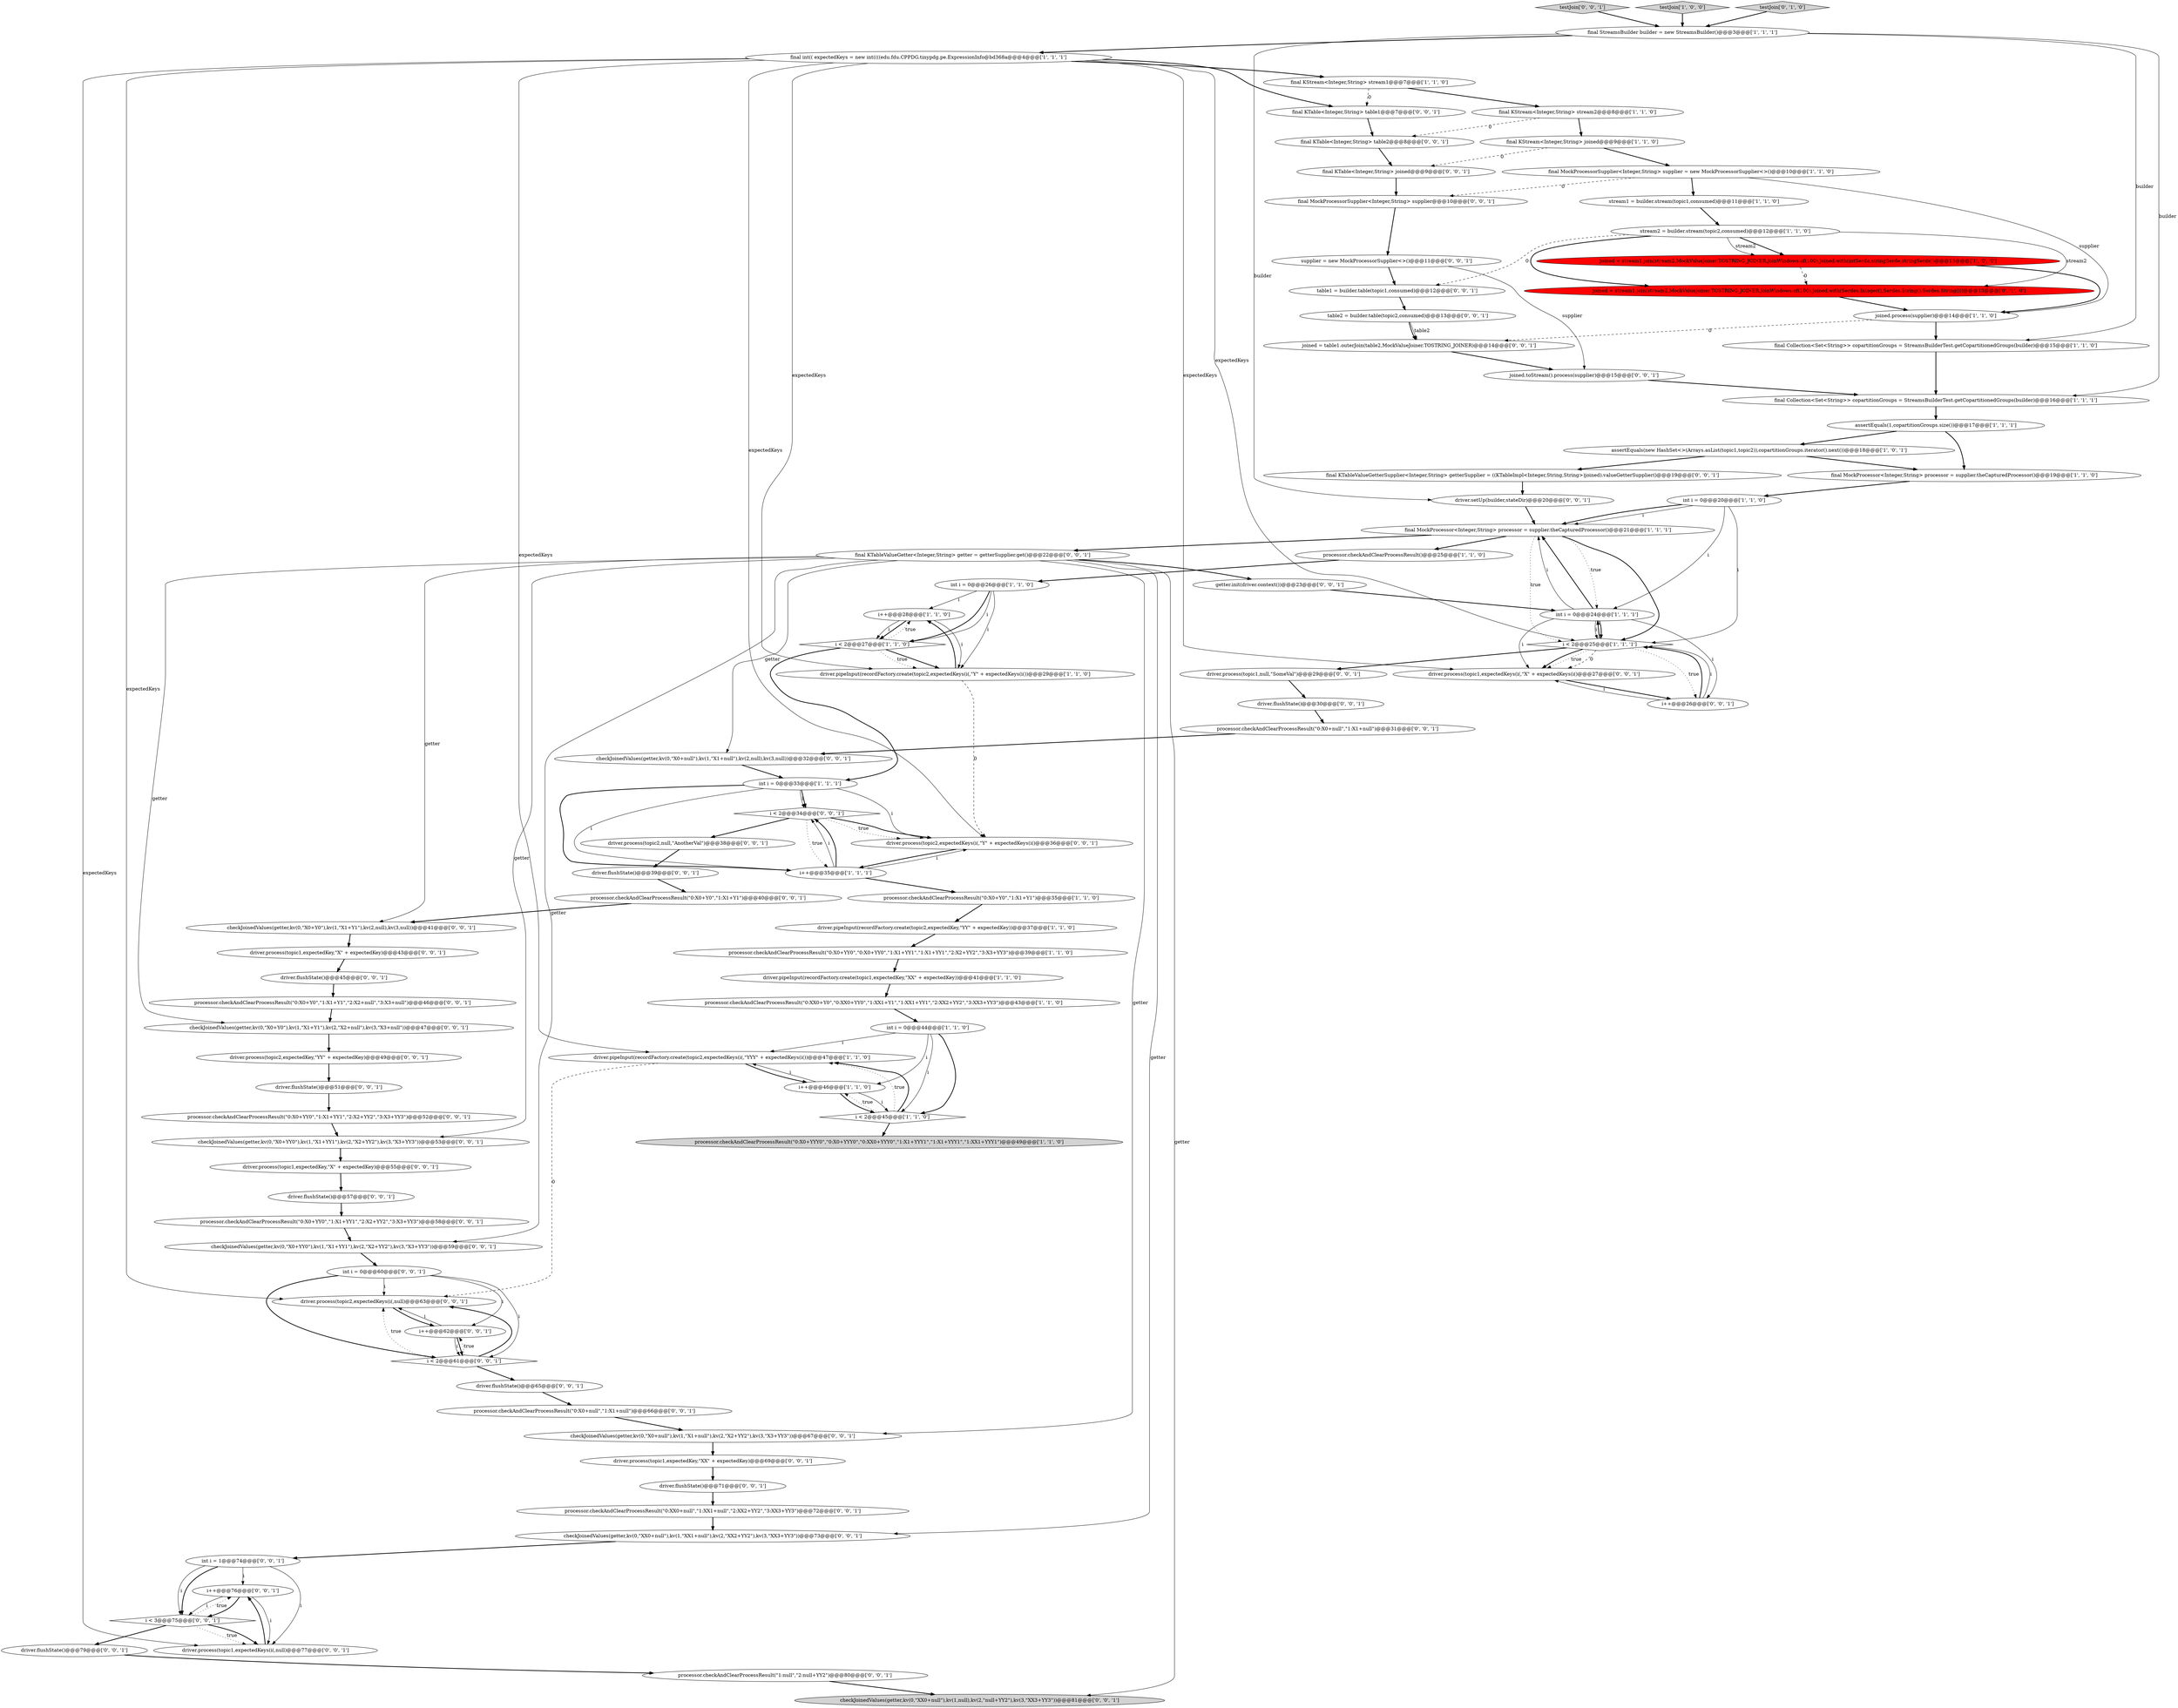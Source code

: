 digraph {
26 [style = filled, label = "final StreamsBuilder builder = new StreamsBuilder()@@@3@@@['1', '1', '1']", fillcolor = white, shape = ellipse image = "AAA0AAABBB1BBB"];
31 [style = filled, label = "final MockProcessor<Integer,String> processor = supplier.theCapturedProcessor()@@@19@@@['1', '1', '0']", fillcolor = white, shape = ellipse image = "AAA0AAABBB1BBB"];
86 [style = filled, label = "driver.process(topic2,null,\"AnotherVal\")@@@38@@@['0', '0', '1']", fillcolor = white, shape = ellipse image = "AAA0AAABBB3BBB"];
62 [style = filled, label = "i < 2@@@34@@@['0', '0', '1']", fillcolor = white, shape = diamond image = "AAA0AAABBB3BBB"];
19 [style = filled, label = "i++@@@28@@@['1', '1', '0']", fillcolor = white, shape = ellipse image = "AAA0AAABBB1BBB"];
88 [style = filled, label = "supplier = new MockProcessorSupplier<>()@@@11@@@['0', '0', '1']", fillcolor = white, shape = ellipse image = "AAA0AAABBB3BBB"];
44 [style = filled, label = "processor.checkAndClearProcessResult(\"0:X0+null\",\"1:X1+null\")@@@31@@@['0', '0', '1']", fillcolor = white, shape = ellipse image = "AAA0AAABBB3BBB"];
39 [style = filled, label = "getter.init(driver.context())@@@23@@@['0', '0', '1']", fillcolor = white, shape = ellipse image = "AAA0AAABBB3BBB"];
68 [style = filled, label = "driver.setUp(builder,stateDir)@@@20@@@['0', '0', '1']", fillcolor = white, shape = ellipse image = "AAA0AAABBB3BBB"];
18 [style = filled, label = "int i = 0@@@24@@@['1', '1', '1']", fillcolor = white, shape = ellipse image = "AAA0AAABBB1BBB"];
12 [style = filled, label = "i < 2@@@25@@@['1', '1', '1']", fillcolor = white, shape = diamond image = "AAA0AAABBB1BBB"];
84 [style = filled, label = "driver.process(topic2,expectedKey,\"YY\" + expectedKey)@@@49@@@['0', '0', '1']", fillcolor = white, shape = ellipse image = "AAA0AAABBB3BBB"];
36 [style = filled, label = "assertEquals(1,copartitionGroups.size())@@@17@@@['1', '1', '1']", fillcolor = white, shape = ellipse image = "AAA0AAABBB1BBB"];
35 [style = filled, label = "int i = 0@@@20@@@['1', '1', '0']", fillcolor = white, shape = ellipse image = "AAA0AAABBB1BBB"];
17 [style = filled, label = "final Collection<Set<String>> copartitionGroups = StreamsBuilderTest.getCopartitionedGroups(builder)@@@15@@@['1', '1', '0']", fillcolor = white, shape = ellipse image = "AAA0AAABBB1BBB"];
46 [style = filled, label = "driver.process(topic2,expectedKeys(i(,null)@@@63@@@['0', '0', '1']", fillcolor = white, shape = ellipse image = "AAA0AAABBB3BBB"];
24 [style = filled, label = "joined.process(supplier)@@@14@@@['1', '1', '0']", fillcolor = white, shape = ellipse image = "AAA0AAABBB1BBB"];
54 [style = filled, label = "processor.checkAndClearProcessResult(\"0:X0+Y0\",\"1:X1+Y1\",\"2:X2+null\",\"3:X3+null\")@@@46@@@['0', '0', '1']", fillcolor = white, shape = ellipse image = "AAA0AAABBB3BBB"];
85 [style = filled, label = "driver.flushState()@@@79@@@['0', '0', '1']", fillcolor = white, shape = ellipse image = "AAA0AAABBB3BBB"];
6 [style = filled, label = "int i = 0@@@26@@@['1', '1', '0']", fillcolor = white, shape = ellipse image = "AAA0AAABBB1BBB"];
80 [style = filled, label = "checkJoinedValues(getter,kv(0,\"X0+Y0\"),kv(1,\"X1+Y1\"),kv(2,null),kv(3,null))@@@41@@@['0', '0', '1']", fillcolor = white, shape = ellipse image = "AAA0AAABBB3BBB"];
93 [style = filled, label = "i++@@@76@@@['0', '0', '1']", fillcolor = white, shape = ellipse image = "AAA0AAABBB3BBB"];
76 [style = filled, label = "processor.checkAndClearProcessResult(\"0:X0+YY0\",\"1:X1+YY1\",\"2:X2+YY2\",\"3:X3+YY3\")@@@58@@@['0', '0', '1']", fillcolor = white, shape = ellipse image = "AAA0AAABBB3BBB"];
66 [style = filled, label = "table2 = builder.table(topic2,consumed)@@@13@@@['0', '0', '1']", fillcolor = white, shape = ellipse image = "AAA0AAABBB3BBB"];
65 [style = filled, label = "driver.process(topic2,expectedKeys(i(,\"Y\" + expectedKeys(i()@@@36@@@['0', '0', '1']", fillcolor = white, shape = ellipse image = "AAA0AAABBB3BBB"];
74 [style = filled, label = "final KTable<Integer,String> table2@@@8@@@['0', '0', '1']", fillcolor = white, shape = ellipse image = "AAA0AAABBB3BBB"];
90 [style = filled, label = "joined = table1.outerJoin(table2,MockValueJoiner.TOSTRING_JOINER)@@@14@@@['0', '0', '1']", fillcolor = white, shape = ellipse image = "AAA0AAABBB3BBB"];
63 [style = filled, label = "driver.process(topic1,expectedKey,\"X\" + expectedKey)@@@43@@@['0', '0', '1']", fillcolor = white, shape = ellipse image = "AAA0AAABBB3BBB"];
8 [style = filled, label = "assertEquals(new HashSet<>(Arrays.asList(topic1,topic2)),copartitionGroups.iterator().next())@@@18@@@['1', '0', '1']", fillcolor = white, shape = ellipse image = "AAA0AAABBB1BBB"];
59 [style = filled, label = "driver.process(topic1,expectedKeys(i(,\"X\" + expectedKeys(i()@@@27@@@['0', '0', '1']", fillcolor = white, shape = ellipse image = "AAA0AAABBB3BBB"];
94 [style = filled, label = "checkJoinedValues(getter,kv(0,\"X0+YY0\"),kv(1,\"X1+YY1\"),kv(2,\"X2+YY2\"),kv(3,\"X3+YY3\"))@@@53@@@['0', '0', '1']", fillcolor = white, shape = ellipse image = "AAA0AAABBB3BBB"];
32 [style = filled, label = "int i = 0@@@33@@@['1', '1', '1']", fillcolor = white, shape = ellipse image = "AAA0AAABBB1BBB"];
9 [style = filled, label = "driver.pipeInput(recordFactory.create(topic1,expectedKey,\"XX\" + expectedKey))@@@41@@@['1', '1', '0']", fillcolor = white, shape = ellipse image = "AAA0AAABBB1BBB"];
81 [style = filled, label = "driver.flushState()@@@71@@@['0', '0', '1']", fillcolor = white, shape = ellipse image = "AAA0AAABBB3BBB"];
25 [style = filled, label = "processor.checkAndClearProcessResult(\"0:XX0+Y0\",\"0:XX0+YY0\",\"1:XX1+Y1\",\"1:XX1+YY1\",\"2:XX2+YY2\",\"3:XX3+YY3\")@@@43@@@['1', '1', '0']", fillcolor = white, shape = ellipse image = "AAA0AAABBB1BBB"];
28 [style = filled, label = "processor.checkAndClearProcessResult(\"0:X0+Y0\",\"1:X1+Y1\")@@@35@@@['1', '1', '0']", fillcolor = white, shape = ellipse image = "AAA0AAABBB1BBB"];
15 [style = filled, label = "driver.pipeInput(recordFactory.create(topic2,expectedKey,\"YY\" + expectedKey))@@@37@@@['1', '1', '0']", fillcolor = white, shape = ellipse image = "AAA0AAABBB1BBB"];
89 [style = filled, label = "checkJoinedValues(getter,kv(0,\"XX0+null\"),kv(1,null),kv(2,\"null+YY2\"),kv(3,\"XX3+YY3\"))@@@81@@@['0', '0', '1']", fillcolor = lightgray, shape = ellipse image = "AAA0AAABBB3BBB"];
73 [style = filled, label = "processor.checkAndClearProcessResult(\"0:XX0+null\",\"1:XX1+null\",\"2:XX2+YY2\",\"3:XX3+YY3\")@@@72@@@['0', '0', '1']", fillcolor = white, shape = ellipse image = "AAA0AAABBB3BBB"];
37 [style = filled, label = "joined = stream1.join(stream2,MockValueJoiner.TOSTRING_JOINER,JoinWindows.of(100),Joined.with(Serdes.Integer(),Serdes.String(),Serdes.String()))@@@13@@@['0', '1', '0']", fillcolor = red, shape = ellipse image = "AAA1AAABBB2BBB"];
40 [style = filled, label = "driver.flushState()@@@45@@@['0', '0', '1']", fillcolor = white, shape = ellipse image = "AAA0AAABBB3BBB"];
41 [style = filled, label = "processor.checkAndClearProcessResult(\"1:null\",\"2:null+YY2\")@@@80@@@['0', '0', '1']", fillcolor = white, shape = ellipse image = "AAA0AAABBB3BBB"];
16 [style = filled, label = "final KStream<Integer,String> joined@@@9@@@['1', '1', '0']", fillcolor = white, shape = ellipse image = "AAA0AAABBB1BBB"];
22 [style = filled, label = "driver.pipeInput(recordFactory.create(topic2,expectedKeys(i(,\"YYY\" + expectedKeys(i())@@@47@@@['1', '1', '0']", fillcolor = white, shape = ellipse image = "AAA0AAABBB1BBB"];
10 [style = filled, label = "final KStream<Integer,String> stream2@@@8@@@['1', '1', '0']", fillcolor = white, shape = ellipse image = "AAA0AAABBB1BBB"];
0 [style = filled, label = "i++@@@35@@@['1', '1', '1']", fillcolor = white, shape = ellipse image = "AAA0AAABBB1BBB"];
14 [style = filled, label = "processor.checkAndClearProcessResult(\"0:X0+YY0\",\"0:X0+YY0\",\"1:X1+YY1\",\"1:X1+YY1\",\"2:X2+YY2\",\"3:X3+YY3\")@@@39@@@['1', '1', '0']", fillcolor = white, shape = ellipse image = "AAA0AAABBB1BBB"];
34 [style = filled, label = "i < 2@@@45@@@['1', '1', '0']", fillcolor = white, shape = diamond image = "AAA0AAABBB1BBB"];
51 [style = filled, label = "driver.process(topic1,expectedKey,\"XX\" + expectedKey)@@@69@@@['0', '0', '1']", fillcolor = white, shape = ellipse image = "AAA0AAABBB3BBB"];
71 [style = filled, label = "final KTableValueGetterSupplier<Integer,String> getterSupplier = ((KTableImpl<Integer,String,String>)joined).valueGetterSupplier()@@@19@@@['0', '0', '1']", fillcolor = white, shape = ellipse image = "AAA0AAABBB3BBB"];
55 [style = filled, label = "checkJoinedValues(getter,kv(0,\"X0+null\"),kv(1,\"X1+null\"),kv(2,\"X2+YY2\"),kv(3,\"X3+YY3\"))@@@67@@@['0', '0', '1']", fillcolor = white, shape = ellipse image = "AAA0AAABBB3BBB"];
47 [style = filled, label = "table1 = builder.table(topic1,consumed)@@@12@@@['0', '0', '1']", fillcolor = white, shape = ellipse image = "AAA0AAABBB3BBB"];
48 [style = filled, label = "driver.flushState()@@@39@@@['0', '0', '1']", fillcolor = white, shape = ellipse image = "AAA0AAABBB3BBB"];
69 [style = filled, label = "i < 2@@@61@@@['0', '0', '1']", fillcolor = white, shape = diamond image = "AAA0AAABBB3BBB"];
78 [style = filled, label = "int i = 1@@@74@@@['0', '0', '1']", fillcolor = white, shape = ellipse image = "AAA0AAABBB3BBB"];
5 [style = filled, label = "stream1 = builder.stream(topic1,consumed)@@@11@@@['1', '1', '0']", fillcolor = white, shape = ellipse image = "AAA0AAABBB1BBB"];
43 [style = filled, label = "testJoin['0', '0', '1']", fillcolor = lightgray, shape = diamond image = "AAA0AAABBB3BBB"];
83 [style = filled, label = "processor.checkAndClearProcessResult(\"0:X0+null\",\"1:X1+null\")@@@66@@@['0', '0', '1']", fillcolor = white, shape = ellipse image = "AAA0AAABBB3BBB"];
29 [style = filled, label = "int i = 0@@@44@@@['1', '1', '0']", fillcolor = white, shape = ellipse image = "AAA0AAABBB1BBB"];
23 [style = filled, label = "stream2 = builder.stream(topic2,consumed)@@@12@@@['1', '1', '0']", fillcolor = white, shape = ellipse image = "AAA0AAABBB1BBB"];
21 [style = filled, label = "final MockProcessorSupplier<Integer,String> supplier = new MockProcessorSupplier<>()@@@10@@@['1', '1', '0']", fillcolor = white, shape = ellipse image = "AAA0AAABBB1BBB"];
58 [style = filled, label = "i++@@@26@@@['0', '0', '1']", fillcolor = white, shape = ellipse image = "AAA0AAABBB3BBB"];
50 [style = filled, label = "driver.process(topic1,expectedKeys(i(,null)@@@77@@@['0', '0', '1']", fillcolor = white, shape = ellipse image = "AAA0AAABBB3BBB"];
70 [style = filled, label = "i++@@@62@@@['0', '0', '1']", fillcolor = white, shape = ellipse image = "AAA0AAABBB3BBB"];
56 [style = filled, label = "checkJoinedValues(getter,kv(0,\"X0+null\"),kv(1,\"X1+null\"),kv(2,null),kv(3,null))@@@32@@@['0', '0', '1']", fillcolor = white, shape = ellipse image = "AAA0AAABBB3BBB"];
75 [style = filled, label = "final KTable<Integer,String> table1@@@7@@@['0', '0', '1']", fillcolor = white, shape = ellipse image = "AAA0AAABBB3BBB"];
53 [style = filled, label = "int i = 0@@@60@@@['0', '0', '1']", fillcolor = white, shape = ellipse image = "AAA0AAABBB3BBB"];
87 [style = filled, label = "processor.checkAndClearProcessResult(\"0:X0+YY0\",\"1:X1+YY1\",\"2:X2+YY2\",\"3:X3+YY3\")@@@52@@@['0', '0', '1']", fillcolor = white, shape = ellipse image = "AAA0AAABBB3BBB"];
64 [style = filled, label = "driver.flushState()@@@65@@@['0', '0', '1']", fillcolor = white, shape = ellipse image = "AAA0AAABBB3BBB"];
79 [style = filled, label = "final MockProcessorSupplier<Integer,String> supplier@@@10@@@['0', '0', '1']", fillcolor = white, shape = ellipse image = "AAA0AAABBB3BBB"];
45 [style = filled, label = "checkJoinedValues(getter,kv(0,\"X0+Y0\"),kv(1,\"X1+Y1\"),kv(2,\"X2+null\"),kv(3,\"X3+null\"))@@@47@@@['0', '0', '1']", fillcolor = white, shape = ellipse image = "AAA0AAABBB3BBB"];
20 [style = filled, label = "final KStream<Integer,String> stream1@@@7@@@['1', '1', '0']", fillcolor = white, shape = ellipse image = "AAA0AAABBB1BBB"];
33 [style = filled, label = "processor.checkAndClearProcessResult(\"0:X0+YYY0\",\"0:X0+YYY0\",\"0:XX0+YYY0\",\"1:X1+YYY1\",\"1:X1+YYY1\",\"1:XX1+YYY1\")@@@49@@@['1', '1', '0']", fillcolor = lightgray, shape = ellipse image = "AAA0AAABBB1BBB"];
1 [style = filled, label = "testJoin['1', '0', '0']", fillcolor = lightgray, shape = diamond image = "AAA0AAABBB1BBB"];
52 [style = filled, label = "driver.flushState()@@@30@@@['0', '0', '1']", fillcolor = white, shape = ellipse image = "AAA0AAABBB3BBB"];
30 [style = filled, label = "driver.pipeInput(recordFactory.create(topic2,expectedKeys(i(,\"Y\" + expectedKeys(i())@@@29@@@['1', '1', '0']", fillcolor = white, shape = ellipse image = "AAA0AAABBB1BBB"];
77 [style = filled, label = "final KTableValueGetter<Integer,String> getter = getterSupplier.get()@@@22@@@['0', '0', '1']", fillcolor = white, shape = ellipse image = "AAA0AAABBB3BBB"];
4 [style = filled, label = "final int(( expectedKeys = new int((((edu.fdu.CPPDG.tinypdg.pe.ExpressionInfo@bd368a@@@4@@@['1', '1', '1']", fillcolor = white, shape = ellipse image = "AAA0AAABBB1BBB"];
57 [style = filled, label = "driver.flushState()@@@57@@@['0', '0', '1']", fillcolor = white, shape = ellipse image = "AAA0AAABBB3BBB"];
67 [style = filled, label = "processor.checkAndClearProcessResult(\"0:X0+Y0\",\"1:X1+Y1\")@@@40@@@['0', '0', '1']", fillcolor = white, shape = ellipse image = "AAA0AAABBB3BBB"];
3 [style = filled, label = "i++@@@46@@@['1', '1', '0']", fillcolor = white, shape = ellipse image = "AAA0AAABBB1BBB"];
61 [style = filled, label = "driver.flushState()@@@51@@@['0', '0', '1']", fillcolor = white, shape = ellipse image = "AAA0AAABBB3BBB"];
2 [style = filled, label = "processor.checkAndClearProcessResult()@@@25@@@['1', '1', '0']", fillcolor = white, shape = ellipse image = "AAA0AAABBB1BBB"];
72 [style = filled, label = "checkJoinedValues(getter,kv(0,\"X0+YY0\"),kv(1,\"X1+YY1\"),kv(2,\"X2+YY2\"),kv(3,\"X3+YY3\"))@@@59@@@['0', '0', '1']", fillcolor = white, shape = ellipse image = "AAA0AAABBB3BBB"];
13 [style = filled, label = "final MockProcessor<Integer,String> processor = supplier.theCapturedProcessor()@@@21@@@['1', '1', '1']", fillcolor = white, shape = ellipse image = "AAA0AAABBB1BBB"];
92 [style = filled, label = "final KTable<Integer,String> joined@@@9@@@['0', '0', '1']", fillcolor = white, shape = ellipse image = "AAA0AAABBB3BBB"];
7 [style = filled, label = "final Collection<Set<String>> copartitionGroups = StreamsBuilderTest.getCopartitionedGroups(builder)@@@16@@@['1', '1', '1']", fillcolor = white, shape = ellipse image = "AAA0AAABBB1BBB"];
11 [style = filled, label = "joined = stream1.join(stream2,MockValueJoiner.TOSTRING_JOINER,JoinWindows.of(100),Joined.with(intSerde,stringSerde,stringSerde))@@@13@@@['1', '0', '0']", fillcolor = red, shape = ellipse image = "AAA1AAABBB1BBB"];
42 [style = filled, label = "driver.process(topic1,null,\"SomeVal\")@@@29@@@['0', '0', '1']", fillcolor = white, shape = ellipse image = "AAA0AAABBB3BBB"];
27 [style = filled, label = "i < 2@@@27@@@['1', '1', '0']", fillcolor = white, shape = diamond image = "AAA0AAABBB1BBB"];
91 [style = filled, label = "joined.toStream().process(supplier)@@@15@@@['0', '0', '1']", fillcolor = white, shape = ellipse image = "AAA0AAABBB3BBB"];
82 [style = filled, label = "checkJoinedValues(getter,kv(0,\"XX0+null\"),kv(1,\"XX1+null\"),kv(2,\"XX2+YY2\"),kv(3,\"XX3+YY3\"))@@@73@@@['0', '0', '1']", fillcolor = white, shape = ellipse image = "AAA0AAABBB3BBB"];
60 [style = filled, label = "i < 3@@@75@@@['0', '0', '1']", fillcolor = white, shape = diamond image = "AAA0AAABBB3BBB"];
38 [style = filled, label = "testJoin['0', '1', '0']", fillcolor = lightgray, shape = diamond image = "AAA0AAABBB2BBB"];
49 [style = filled, label = "driver.process(topic1,expectedKey,\"X\" + expectedKey)@@@55@@@['0', '0', '1']", fillcolor = white, shape = ellipse image = "AAA0AAABBB3BBB"];
29->22 [style = solid, label="i"];
73->82 [style = bold, label=""];
52->44 [style = bold, label=""];
27->32 [style = bold, label=""];
3->22 [style = solid, label="i"];
84->61 [style = bold, label=""];
53->69 [style = bold, label=""];
70->69 [style = bold, label=""];
4->65 [style = solid, label="expectedKeys"];
78->93 [style = solid, label="i"];
78->60 [style = bold, label=""];
69->46 [style = bold, label=""];
2->6 [style = bold, label=""];
87->94 [style = bold, label=""];
81->73 [style = bold, label=""];
53->70 [style = solid, label="i"];
32->0 [style = bold, label=""];
12->59 [style = dotted, label="true"];
10->74 [style = dashed, label="0"];
65->0 [style = bold, label=""];
55->51 [style = bold, label=""];
4->59 [style = solid, label="expectedKeys"];
60->50 [style = dotted, label="true"];
60->50 [style = bold, label=""];
66->90 [style = solid, label="table2"];
12->42 [style = bold, label=""];
43->26 [style = bold, label=""];
59->58 [style = bold, label=""];
25->29 [style = bold, label=""];
29->34 [style = bold, label=""];
74->92 [style = bold, label=""];
58->12 [style = bold, label=""];
27->19 [style = dotted, label="true"];
18->58 [style = solid, label="i"];
32->62 [style = solid, label="i"];
18->13 [style = solid, label="i"];
3->34 [style = bold, label=""];
4->75 [style = bold, label=""];
39->18 [style = bold, label=""];
72->53 [style = bold, label=""];
32->62 [style = bold, label=""];
31->35 [style = bold, label=""];
41->89 [style = bold, label=""];
62->65 [style = bold, label=""];
12->58 [style = dotted, label="true"];
77->39 [style = bold, label=""];
24->17 [style = bold, label=""];
12->18 [style = bold, label=""];
4->46 [style = solid, label="expectedKeys"];
4->12 [style = solid, label="expectedKeys"];
62->0 [style = dotted, label="true"];
14->9 [style = bold, label=""];
38->26 [style = bold, label=""];
79->88 [style = bold, label=""];
78->60 [style = solid, label="i"];
62->86 [style = bold, label=""];
77->89 [style = solid, label="getter"];
5->23 [style = bold, label=""];
56->32 [style = bold, label=""];
60->85 [style = bold, label=""];
35->12 [style = solid, label="i"];
21->24 [style = solid, label="supplier"];
6->19 [style = solid, label="i"];
27->30 [style = bold, label=""];
36->31 [style = bold, label=""];
34->33 [style = bold, label=""];
18->12 [style = bold, label=""];
0->62 [style = solid, label="i"];
75->74 [style = bold, label=""];
69->64 [style = bold, label=""];
78->50 [style = solid, label="i"];
58->59 [style = solid, label="i"];
0->65 [style = solid, label="i"];
58->12 [style = solid, label="i"];
26->4 [style = bold, label=""];
69->46 [style = dotted, label="true"];
0->62 [style = bold, label=""];
21->79 [style = dashed, label="0"];
30->19 [style = bold, label=""];
34->22 [style = dotted, label="true"];
77->82 [style = solid, label="getter"];
13->12 [style = bold, label=""];
23->37 [style = bold, label=""];
77->94 [style = solid, label="getter"];
91->7 [style = bold, label=""];
71->68 [style = bold, label=""];
63->40 [style = bold, label=""];
57->76 [style = bold, label=""];
12->59 [style = dashed, label="0"];
32->0 [style = solid, label="i"];
90->91 [style = bold, label=""];
77->45 [style = solid, label="getter"];
83->55 [style = bold, label=""];
94->49 [style = bold, label=""];
50->93 [style = bold, label=""];
67->80 [style = bold, label=""];
13->18 [style = dotted, label="true"];
44->56 [style = bold, label=""];
45->84 [style = bold, label=""];
70->46 [style = solid, label="i"];
37->24 [style = bold, label=""];
77->56 [style = solid, label="getter"];
15->14 [style = bold, label=""];
8->31 [style = bold, label=""];
23->37 [style = solid, label="stream2"];
42->52 [style = bold, label=""];
77->80 [style = solid, label="getter"];
32->65 [style = solid, label="i"];
16->92 [style = dashed, label="0"];
19->30 [style = solid, label="i"];
60->93 [style = dotted, label="true"];
69->70 [style = dotted, label="true"];
11->24 [style = bold, label=""];
62->65 [style = dotted, label="true"];
35->13 [style = solid, label="i"];
61->87 [style = bold, label=""];
88->47 [style = bold, label=""];
46->70 [style = bold, label=""];
21->5 [style = bold, label=""];
6->27 [style = bold, label=""];
82->78 [style = bold, label=""];
10->16 [style = bold, label=""];
92->79 [style = bold, label=""];
18->59 [style = solid, label="i"];
4->20 [style = bold, label=""];
36->8 [style = bold, label=""];
8->71 [style = bold, label=""];
29->34 [style = solid, label="i"];
24->90 [style = dashed, label="0"];
30->65 [style = dashed, label="0"];
23->11 [style = bold, label=""];
3->34 [style = solid, label="i"];
4->30 [style = solid, label="expectedKeys"];
7->36 [style = bold, label=""];
80->63 [style = bold, label=""];
53->46 [style = solid, label="i"];
13->2 [style = bold, label=""];
54->45 [style = bold, label=""];
18->12 [style = solid, label="i"];
40->54 [style = bold, label=""];
19->27 [style = solid, label="i"];
29->3 [style = solid, label="i"];
28->15 [style = bold, label=""];
13->12 [style = dotted, label="true"];
88->91 [style = solid, label="supplier"];
47->66 [style = bold, label=""];
53->69 [style = solid, label="i"];
22->46 [style = dashed, label="0"];
26->68 [style = solid, label="builder"];
86->48 [style = bold, label=""];
20->75 [style = dashed, label="0"];
1->26 [style = bold, label=""];
85->41 [style = bold, label=""];
34->22 [style = bold, label=""];
77->55 [style = solid, label="getter"];
20->10 [style = bold, label=""];
93->60 [style = bold, label=""];
17->7 [style = bold, label=""];
22->3 [style = bold, label=""];
27->30 [style = dotted, label="true"];
76->72 [style = bold, label=""];
34->3 [style = dotted, label="true"];
4->22 [style = solid, label="expectedKeys"];
23->47 [style = dashed, label="0"];
6->27 [style = solid, label="i"];
6->30 [style = solid, label="i"];
35->18 [style = solid, label="i"];
16->21 [style = bold, label=""];
19->27 [style = bold, label=""];
9->25 [style = bold, label=""];
48->67 [style = bold, label=""];
4->50 [style = solid, label="expectedKeys"];
93->60 [style = solid, label="i"];
18->13 [style = bold, label=""];
12->59 [style = bold, label=""];
23->11 [style = solid, label="stream2"];
51->81 [style = bold, label=""];
11->37 [style = dashed, label="0"];
64->83 [style = bold, label=""];
26->17 [style = solid, label="builder"];
68->13 [style = bold, label=""];
13->77 [style = bold, label=""];
49->57 [style = bold, label=""];
35->13 [style = bold, label=""];
70->69 [style = solid, label="i"];
66->90 [style = bold, label=""];
93->50 [style = solid, label="i"];
0->28 [style = bold, label=""];
77->72 [style = solid, label="getter"];
26->7 [style = solid, label="builder"];
}
